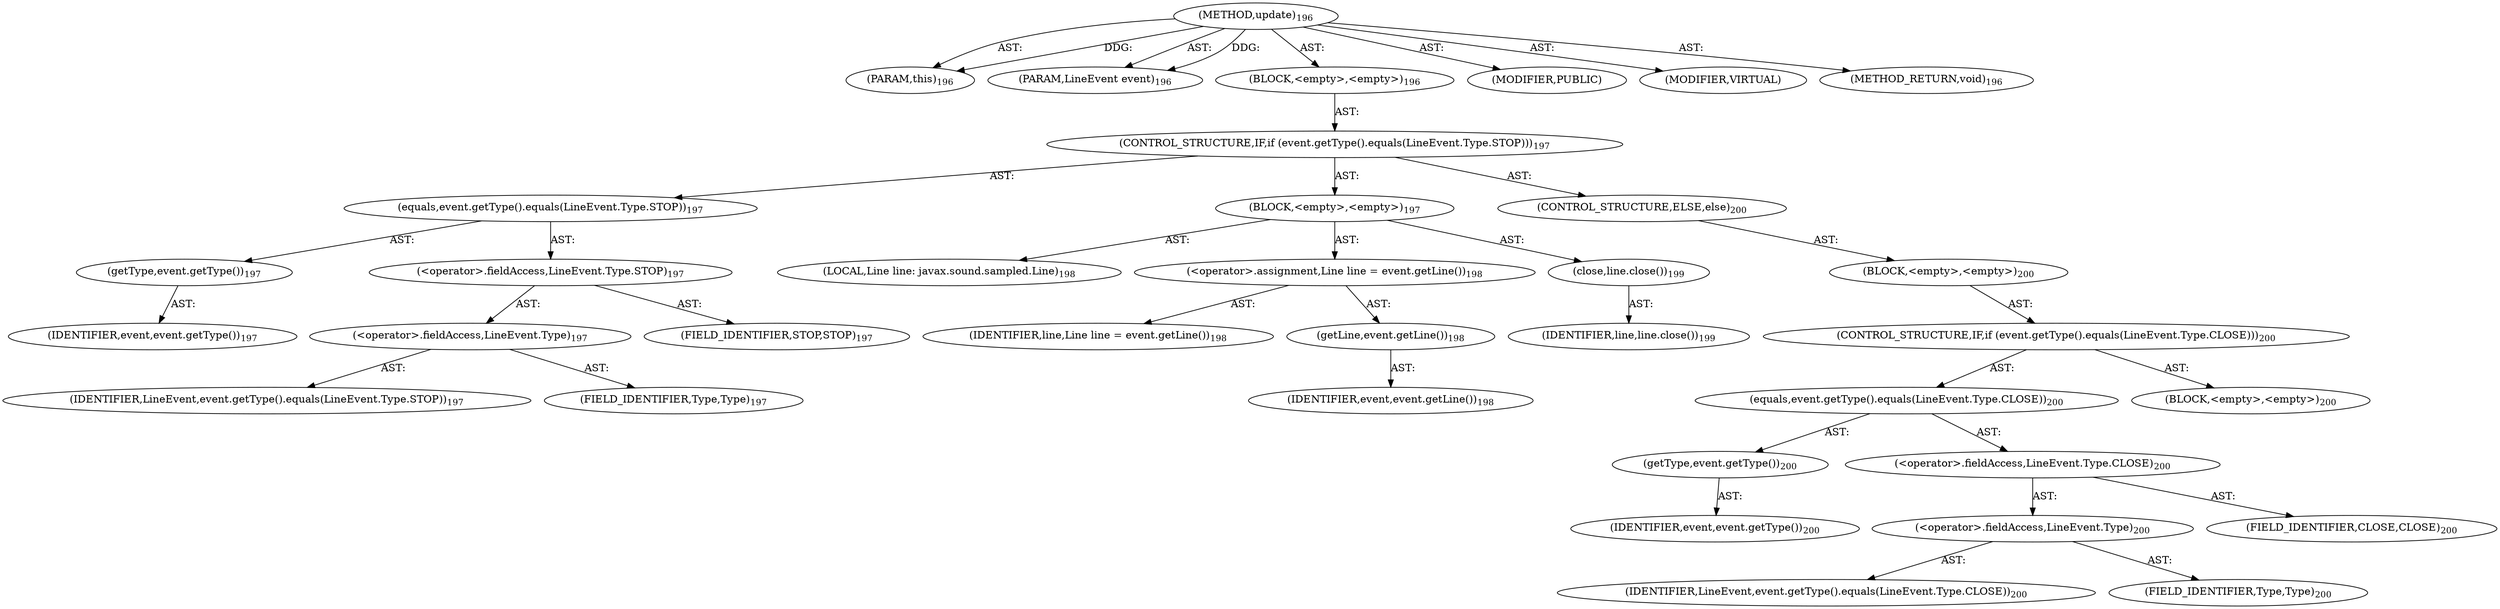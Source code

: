 digraph "update" {  
"111669149702" [label = <(METHOD,update)<SUB>196</SUB>> ]
"115964117013" [label = <(PARAM,this)<SUB>196</SUB>> ]
"115964117014" [label = <(PARAM,LineEvent event)<SUB>196</SUB>> ]
"25769803795" [label = <(BLOCK,&lt;empty&gt;,&lt;empty&gt;)<SUB>196</SUB>> ]
"47244640269" [label = <(CONTROL_STRUCTURE,IF,if (event.getType().equals(LineEvent.Type.STOP)))<SUB>197</SUB>> ]
"30064771133" [label = <(equals,event.getType().equals(LineEvent.Type.STOP))<SUB>197</SUB>> ]
"30064771134" [label = <(getType,event.getType())<SUB>197</SUB>> ]
"68719476799" [label = <(IDENTIFIER,event,event.getType())<SUB>197</SUB>> ]
"30064771135" [label = <(&lt;operator&gt;.fieldAccess,LineEvent.Type.STOP)<SUB>197</SUB>> ]
"30064771136" [label = <(&lt;operator&gt;.fieldAccess,LineEvent.Type)<SUB>197</SUB>> ]
"68719476800" [label = <(IDENTIFIER,LineEvent,event.getType().equals(LineEvent.Type.STOP))<SUB>197</SUB>> ]
"55834574863" [label = <(FIELD_IDENTIFIER,Type,Type)<SUB>197</SUB>> ]
"55834574864" [label = <(FIELD_IDENTIFIER,STOP,STOP)<SUB>197</SUB>> ]
"25769803796" [label = <(BLOCK,&lt;empty&gt;,&lt;empty&gt;)<SUB>197</SUB>> ]
"94489280516" [label = <(LOCAL,Line line: javax.sound.sampled.Line)<SUB>198</SUB>> ]
"30064771137" [label = <(&lt;operator&gt;.assignment,Line line = event.getLine())<SUB>198</SUB>> ]
"68719476801" [label = <(IDENTIFIER,line,Line line = event.getLine())<SUB>198</SUB>> ]
"30064771138" [label = <(getLine,event.getLine())<SUB>198</SUB>> ]
"68719476802" [label = <(IDENTIFIER,event,event.getLine())<SUB>198</SUB>> ]
"30064771139" [label = <(close,line.close())<SUB>199</SUB>> ]
"68719476803" [label = <(IDENTIFIER,line,line.close())<SUB>199</SUB>> ]
"47244640270" [label = <(CONTROL_STRUCTURE,ELSE,else)<SUB>200</SUB>> ]
"25769803797" [label = <(BLOCK,&lt;empty&gt;,&lt;empty&gt;)<SUB>200</SUB>> ]
"47244640271" [label = <(CONTROL_STRUCTURE,IF,if (event.getType().equals(LineEvent.Type.CLOSE)))<SUB>200</SUB>> ]
"30064771140" [label = <(equals,event.getType().equals(LineEvent.Type.CLOSE))<SUB>200</SUB>> ]
"30064771141" [label = <(getType,event.getType())<SUB>200</SUB>> ]
"68719476804" [label = <(IDENTIFIER,event,event.getType())<SUB>200</SUB>> ]
"30064771142" [label = <(&lt;operator&gt;.fieldAccess,LineEvent.Type.CLOSE)<SUB>200</SUB>> ]
"30064771143" [label = <(&lt;operator&gt;.fieldAccess,LineEvent.Type)<SUB>200</SUB>> ]
"68719476805" [label = <(IDENTIFIER,LineEvent,event.getType().equals(LineEvent.Type.CLOSE))<SUB>200</SUB>> ]
"55834574865" [label = <(FIELD_IDENTIFIER,Type,Type)<SUB>200</SUB>> ]
"55834574866" [label = <(FIELD_IDENTIFIER,CLOSE,CLOSE)<SUB>200</SUB>> ]
"25769803798" [label = <(BLOCK,&lt;empty&gt;,&lt;empty&gt;)<SUB>200</SUB>> ]
"133143986194" [label = <(MODIFIER,PUBLIC)> ]
"133143986195" [label = <(MODIFIER,VIRTUAL)> ]
"128849018886" [label = <(METHOD_RETURN,void)<SUB>196</SUB>> ]
  "111669149702" -> "115964117013"  [ label = "AST: "] 
  "111669149702" -> "115964117014"  [ label = "AST: "] 
  "111669149702" -> "25769803795"  [ label = "AST: "] 
  "111669149702" -> "133143986194"  [ label = "AST: "] 
  "111669149702" -> "133143986195"  [ label = "AST: "] 
  "111669149702" -> "128849018886"  [ label = "AST: "] 
  "25769803795" -> "47244640269"  [ label = "AST: "] 
  "47244640269" -> "30064771133"  [ label = "AST: "] 
  "47244640269" -> "25769803796"  [ label = "AST: "] 
  "47244640269" -> "47244640270"  [ label = "AST: "] 
  "30064771133" -> "30064771134"  [ label = "AST: "] 
  "30064771133" -> "30064771135"  [ label = "AST: "] 
  "30064771134" -> "68719476799"  [ label = "AST: "] 
  "30064771135" -> "30064771136"  [ label = "AST: "] 
  "30064771135" -> "55834574864"  [ label = "AST: "] 
  "30064771136" -> "68719476800"  [ label = "AST: "] 
  "30064771136" -> "55834574863"  [ label = "AST: "] 
  "25769803796" -> "94489280516"  [ label = "AST: "] 
  "25769803796" -> "30064771137"  [ label = "AST: "] 
  "25769803796" -> "30064771139"  [ label = "AST: "] 
  "30064771137" -> "68719476801"  [ label = "AST: "] 
  "30064771137" -> "30064771138"  [ label = "AST: "] 
  "30064771138" -> "68719476802"  [ label = "AST: "] 
  "30064771139" -> "68719476803"  [ label = "AST: "] 
  "47244640270" -> "25769803797"  [ label = "AST: "] 
  "25769803797" -> "47244640271"  [ label = "AST: "] 
  "47244640271" -> "30064771140"  [ label = "AST: "] 
  "47244640271" -> "25769803798"  [ label = "AST: "] 
  "30064771140" -> "30064771141"  [ label = "AST: "] 
  "30064771140" -> "30064771142"  [ label = "AST: "] 
  "30064771141" -> "68719476804"  [ label = "AST: "] 
  "30064771142" -> "30064771143"  [ label = "AST: "] 
  "30064771142" -> "55834574866"  [ label = "AST: "] 
  "30064771143" -> "68719476805"  [ label = "AST: "] 
  "30064771143" -> "55834574865"  [ label = "AST: "] 
  "111669149702" -> "115964117013"  [ label = "DDG: "] 
  "111669149702" -> "115964117014"  [ label = "DDG: "] 
}
